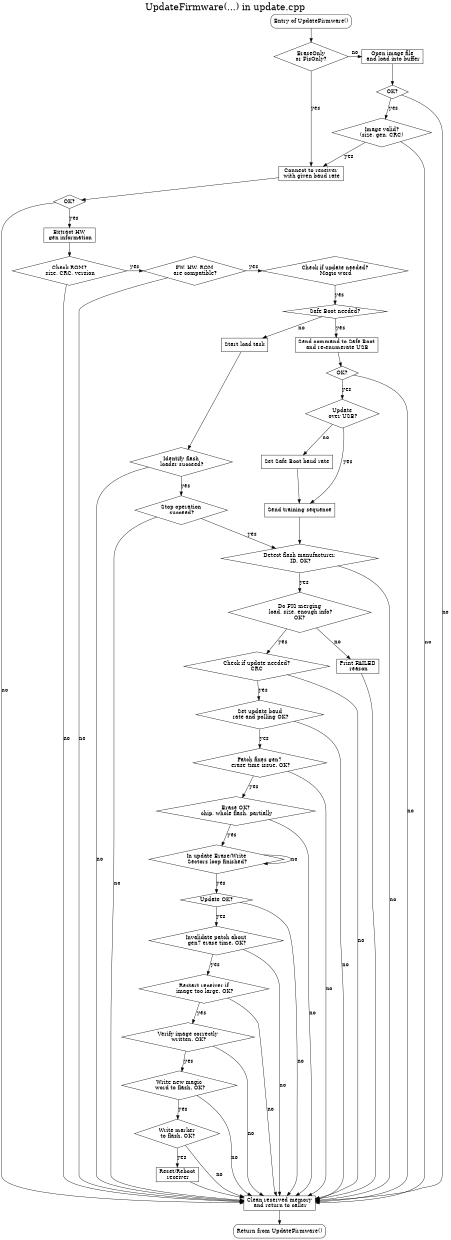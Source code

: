 digraph
{
    // label
    label="UpdateFirmware(...) in update.cpp";
    labelloc="top";
    fontsize="24";

    // A4 paper size
    size="11.7,8.27";

    // group firmwareUpdate() function together
    // subgraph cluster1 {
        // label="firmwareUpdate(...)";
        // labelloc=top;
        // fontsize=24;

    // process nodes
    node [shape = box]
        cleanMemory [label="Clean reserved memory\n and return to caller"];
        fileOpen [label="Open image file\n and load into buffer"];
        connectReceiver [label="Connect to receiver\n with given baud rate"];
        extractGenInfo [label="Extract HW\n gen information"];
        sendSafeboot [label="Send command to Safe Boot\n and re-enumerate USB"];
        startLoadTask [label="Start load task"];
        setSaftBootBaud [label="Set Safe Boot baud rate"];
        sendTraining [label="Send training sequence"];
        printFail [label="Print FAILED\n reason"];
        reset [label="Reset/Reboot\n receiver"];

    // decision nodes
    node [shape="diamond"]
        eraseOnly [label="EraseOnly\nor FisOnly?"];
        checkImage [label="Image valid?\n(size, gen, CRC)"];
        fileOpenOK,
            connectOK,
            safebootOK [label="OK?"];
        checkRom [label="Check ROM?\n size, CRC, version"];
        compatibleOK [label="FW, HW, ROM\n are compatible?"];
        updateNeededMagic [label="Check if update needed?\n Magic word"];
        safebootNeeded [label="Safe Boot needed?"];
        safebootUSB [label="Update\n over USB?"];
        identifyFlashOK [label="Identify flash\n loader succeed?"];
        stopOperationOK [label="Stop operation\n succeed?"];
        detectFlashOK [label="Detect flash manufacturer,\n ID. OK?"];
        fisMergeOK [label="Do FIS merging\n load, size, enough info?\nOK?"];
        updateNeededCRC [label="Check if update needed?\nCRC"];
        baudrateOK [label="Set update baud\n rate and polling OK?"];
        patchesSetU7OK [label="Patch fixes gen7\n erase time issue. OK?"];
        eraseOK [label="Erase OK?\n chip, whole flash, partially"];
        updateFinished [label="In update Erase/Write\n Sectors loop finished?"];
        updateOK [label="Update OK?"];
        patchesDelU7OK [label="Invalidate patch about\n gen7 erase time. OK?"];
        restartOK [label="Restart receiver if\n image too large. OK?"];
        writeOK [label="Verify image correctly\n written. OK?"];
        writeMagicOK [label="Write new magic\n word to flash. OK?"];
        writeMarkerOK [label="Write marker\n to flash. OK?"];

    // entry point
    entry [shape="box", style=rounded, label="Entry of UpdateFirmware()"];
    return[shape="box", style=rounded, label="Return from UpdateFirmware()"];

    // ranks
    { rank="same"; eraseOnly, fileOpen }
    { rank="same"; startLoadTask, sendSafeboot }
    { rank="same"; updateNeededCRC, printFail }
    { rank="same"; checkRom, compatibleOK, updateNeededMagic }
    // { rank="same"; baudrateOK, patchesSetU7OK }

    // connections
    entry -> eraseOnly;
    cleanMemory -> return;
    eraseOnly -> fileOpen           [ label = "no" ];
    eraseOnly -> connectReceiver    [ label = "yes" ];
    fileOpen -> fileOpenOK;
    fileOpenOK -> checkImage        [ label = "yes" ];
    fileOpenOK -> cleanMemory       [ label = "no" ];
    checkImage -> connectReceiver   [ label = "yes" ];
    checkImage -> cleanMemory       [ label = "no" ];
    connectReceiver -> connectOK;
    connectOK -> extractGenInfo     [ label = "yes" ];
    connectOK -> cleanMemory        [ label = "no" ];
    extractGenInfo -> checkRom;
    checkRom -> cleanMemory         [ label = "no" ];
    checkRom -> compatibleOK        [ label = "yes" ];
    compatibleOK -> cleanMemory     [ label = "no" ];
    compatibleOK -> updateNeededMagic    [ label = "yes" ];
    updateNeededMagic -> safebootNeeded  [ label = "yes" ];
    safebootNeeded -> sendSafeboot  [ label = "yes" ];
    safebootNeeded -> startLoadTask [ label = "no" ];
    sendSafeboot -> safebootOK;
    safebootOK -> safebootUSB  [ label = "yes" ];
    safebootOK -> cleanMemory  [ label = "no" ];

    safebootUSB -> sendTraining  [ label = "yes" ];
    safebootUSB -> setSaftBootBaud  [ label = "no" ];
    setSaftBootBaud -> sendTraining;

    startLoadTask -> identifyFlashOK;
    identifyFlashOK -> cleanMemory     [ label = "no" ];
    identifyFlashOK -> stopOperationOK [ label = "yes" ];

    stopOperationOK -> cleanMemory     [ label = "no" ];
    stopOperationOK -> detectFlashOK   [ label = "yes" ];

    sendTraining -> detectFlashOK;

    detectFlashOK -> cleanMemory     [ label = "no" ];
    detectFlashOK -> fisMergeOK     [ label = "yes" ];

    fisMergeOK -> printFail     [ label = "no" ];
    fisMergeOK -> updateNeededCRC     [ label = "yes" ];
    printFail -> cleanMemory;

    updateNeededCRC -> cleanMemory     [ label = "no" ];
    updateNeededCRC -> baudrateOK     [ label = "yes" ];

    baudrateOK -> cleanMemory     [ label = "no" ];
    baudrateOK -> patchesSetU7OK     [ label = "yes" ];

    patchesSetU7OK -> cleanMemory     [ label = "no" ];
    patchesSetU7OK -> eraseOK     [ label = "yes" ];

    eraseOK -> cleanMemory     [ label = "no" ];
    eraseOK -> updateFinished     [ label = "yes" ];

    updateFinished -> updateFinished     [ label = "no" ];
    updateFinished -> updateOK     [ label = "yes" ];

    updateOK -> cleanMemory     [ label = "no" ];
    updateOK -> patchesDelU7OK     [ label = "yes" ];

    patchesDelU7OK -> cleanMemory     [ label = "no" ];
    patchesDelU7OK -> restartOK     [ label = "yes" ];

    restartOK -> cleanMemory     [ label = "no" ];
    restartOK -> writeOK     [ label = "yes" ];

    writeOK -> cleanMemory     [ label = "no" ];
    writeOK -> writeMagicOK     [ label = "yes" ];

    writeMagicOK -> cleanMemory     [ label = "no" ];
    writeMagicOK -> writeMarkerOK     [ label = "yes" ];

    writeMarkerOK -> cleanMemory     [ label = "no" ];
    writeMarkerOK -> reset     [ label = "yes" ];

    reset -> cleanMemory;

    // }
}